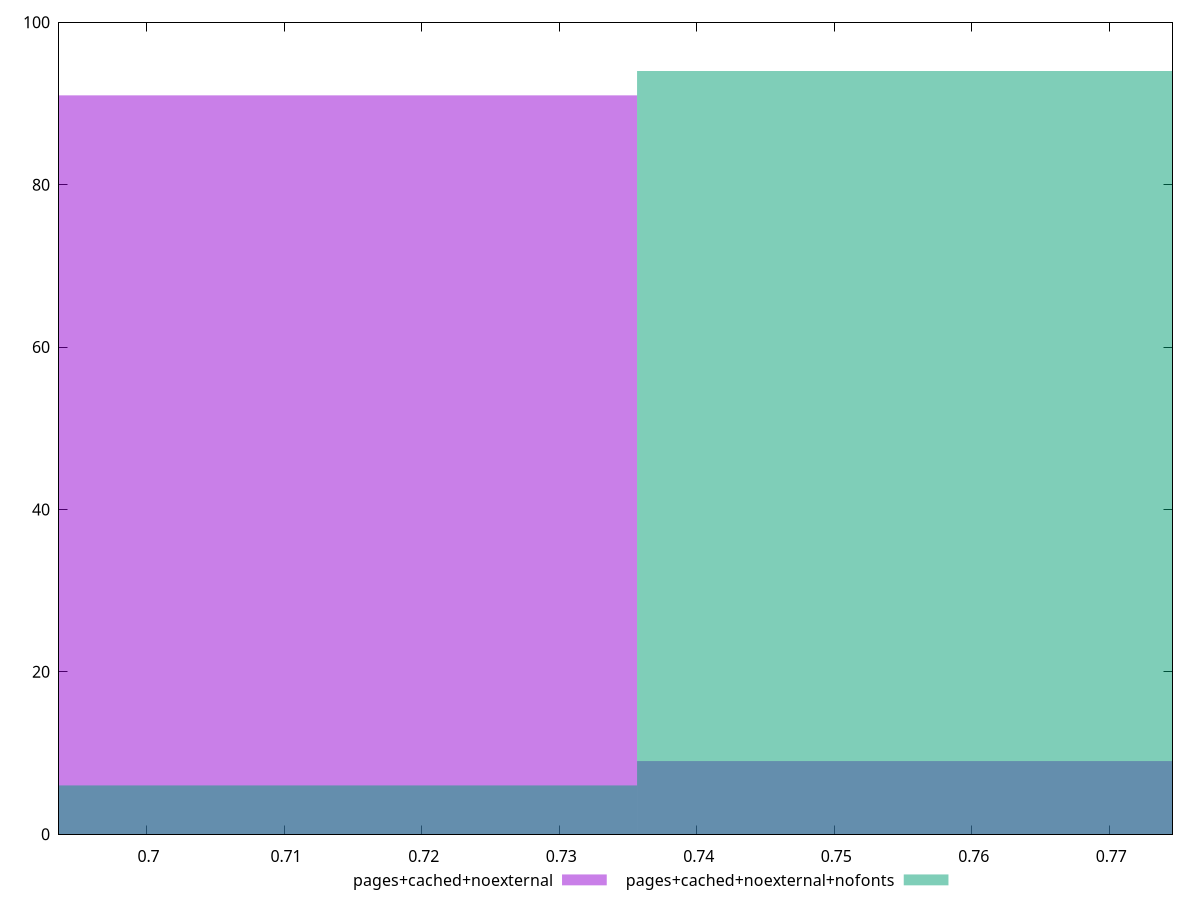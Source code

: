 reset

$pagesCachedNoexternal <<EOF
0.7133709300789792 91
0.7579566132089154 9
EOF

$pagesCachedNoexternalNofonts <<EOF
0.7579566132089154 94
0.7133709300789792 6
EOF

set key outside below
set boxwidth 0.0445856831299362
set xrange [0.693633431382311:0.7745950872913464]
set yrange [0:100]
set style fill transparent solid 0.5 noborder
set terminal svg size 640, 500 enhanced background rgb 'white'
set output "report_00007_2020-12-11T15:55:29.892Z/meta/score/comparison/histogram/5_vs_6.svg"

plot $pagesCachedNoexternal title "pages+cached+noexternal" with boxes, \
     $pagesCachedNoexternalNofonts title "pages+cached+noexternal+nofonts" with boxes

reset
